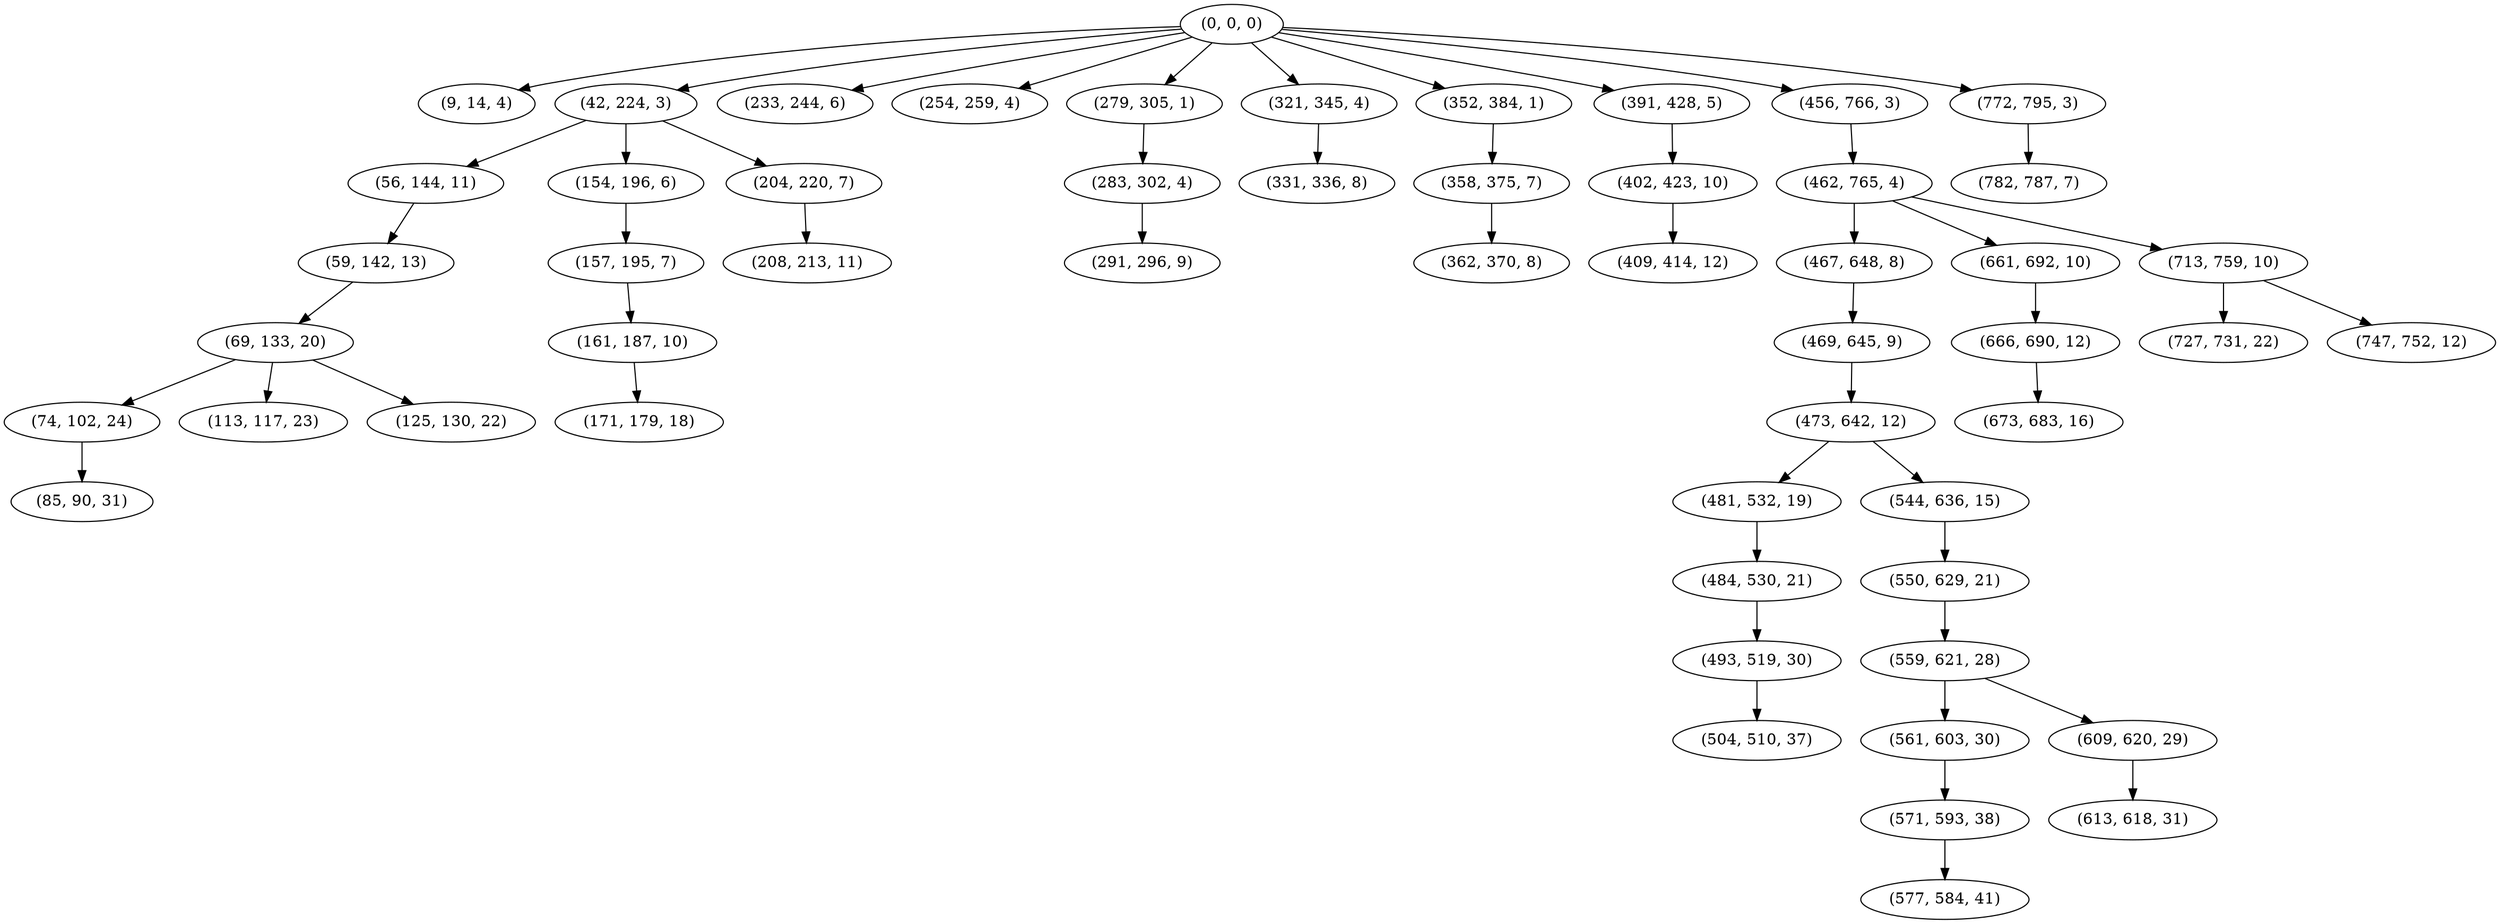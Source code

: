 digraph tree {
    "(0, 0, 0)";
    "(9, 14, 4)";
    "(42, 224, 3)";
    "(56, 144, 11)";
    "(59, 142, 13)";
    "(69, 133, 20)";
    "(74, 102, 24)";
    "(85, 90, 31)";
    "(113, 117, 23)";
    "(125, 130, 22)";
    "(154, 196, 6)";
    "(157, 195, 7)";
    "(161, 187, 10)";
    "(171, 179, 18)";
    "(204, 220, 7)";
    "(208, 213, 11)";
    "(233, 244, 6)";
    "(254, 259, 4)";
    "(279, 305, 1)";
    "(283, 302, 4)";
    "(291, 296, 9)";
    "(321, 345, 4)";
    "(331, 336, 8)";
    "(352, 384, 1)";
    "(358, 375, 7)";
    "(362, 370, 8)";
    "(391, 428, 5)";
    "(402, 423, 10)";
    "(409, 414, 12)";
    "(456, 766, 3)";
    "(462, 765, 4)";
    "(467, 648, 8)";
    "(469, 645, 9)";
    "(473, 642, 12)";
    "(481, 532, 19)";
    "(484, 530, 21)";
    "(493, 519, 30)";
    "(504, 510, 37)";
    "(544, 636, 15)";
    "(550, 629, 21)";
    "(559, 621, 28)";
    "(561, 603, 30)";
    "(571, 593, 38)";
    "(577, 584, 41)";
    "(609, 620, 29)";
    "(613, 618, 31)";
    "(661, 692, 10)";
    "(666, 690, 12)";
    "(673, 683, 16)";
    "(713, 759, 10)";
    "(727, 731, 22)";
    "(747, 752, 12)";
    "(772, 795, 3)";
    "(782, 787, 7)";
    "(0, 0, 0)" -> "(9, 14, 4)";
    "(0, 0, 0)" -> "(42, 224, 3)";
    "(0, 0, 0)" -> "(233, 244, 6)";
    "(0, 0, 0)" -> "(254, 259, 4)";
    "(0, 0, 0)" -> "(279, 305, 1)";
    "(0, 0, 0)" -> "(321, 345, 4)";
    "(0, 0, 0)" -> "(352, 384, 1)";
    "(0, 0, 0)" -> "(391, 428, 5)";
    "(0, 0, 0)" -> "(456, 766, 3)";
    "(0, 0, 0)" -> "(772, 795, 3)";
    "(42, 224, 3)" -> "(56, 144, 11)";
    "(42, 224, 3)" -> "(154, 196, 6)";
    "(42, 224, 3)" -> "(204, 220, 7)";
    "(56, 144, 11)" -> "(59, 142, 13)";
    "(59, 142, 13)" -> "(69, 133, 20)";
    "(69, 133, 20)" -> "(74, 102, 24)";
    "(69, 133, 20)" -> "(113, 117, 23)";
    "(69, 133, 20)" -> "(125, 130, 22)";
    "(74, 102, 24)" -> "(85, 90, 31)";
    "(154, 196, 6)" -> "(157, 195, 7)";
    "(157, 195, 7)" -> "(161, 187, 10)";
    "(161, 187, 10)" -> "(171, 179, 18)";
    "(204, 220, 7)" -> "(208, 213, 11)";
    "(279, 305, 1)" -> "(283, 302, 4)";
    "(283, 302, 4)" -> "(291, 296, 9)";
    "(321, 345, 4)" -> "(331, 336, 8)";
    "(352, 384, 1)" -> "(358, 375, 7)";
    "(358, 375, 7)" -> "(362, 370, 8)";
    "(391, 428, 5)" -> "(402, 423, 10)";
    "(402, 423, 10)" -> "(409, 414, 12)";
    "(456, 766, 3)" -> "(462, 765, 4)";
    "(462, 765, 4)" -> "(467, 648, 8)";
    "(462, 765, 4)" -> "(661, 692, 10)";
    "(462, 765, 4)" -> "(713, 759, 10)";
    "(467, 648, 8)" -> "(469, 645, 9)";
    "(469, 645, 9)" -> "(473, 642, 12)";
    "(473, 642, 12)" -> "(481, 532, 19)";
    "(473, 642, 12)" -> "(544, 636, 15)";
    "(481, 532, 19)" -> "(484, 530, 21)";
    "(484, 530, 21)" -> "(493, 519, 30)";
    "(493, 519, 30)" -> "(504, 510, 37)";
    "(544, 636, 15)" -> "(550, 629, 21)";
    "(550, 629, 21)" -> "(559, 621, 28)";
    "(559, 621, 28)" -> "(561, 603, 30)";
    "(559, 621, 28)" -> "(609, 620, 29)";
    "(561, 603, 30)" -> "(571, 593, 38)";
    "(571, 593, 38)" -> "(577, 584, 41)";
    "(609, 620, 29)" -> "(613, 618, 31)";
    "(661, 692, 10)" -> "(666, 690, 12)";
    "(666, 690, 12)" -> "(673, 683, 16)";
    "(713, 759, 10)" -> "(727, 731, 22)";
    "(713, 759, 10)" -> "(747, 752, 12)";
    "(772, 795, 3)" -> "(782, 787, 7)";
}
